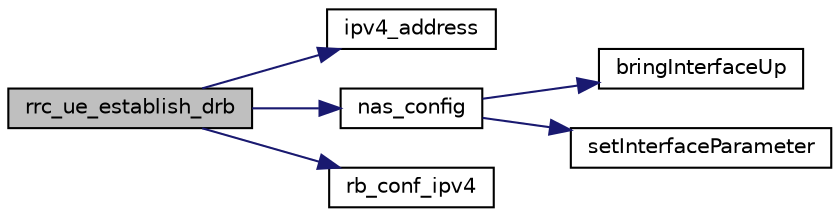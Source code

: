 digraph "rrc_ue_establish_drb"
{
 // LATEX_PDF_SIZE
  edge [fontname="Helvetica",fontsize="10",labelfontname="Helvetica",labelfontsize="10"];
  node [fontname="Helvetica",fontsize="10",shape=record];
  rankdir="LR";
  Node1 [label="rrc_ue_establish_drb",height=0.2,width=0.4,color="black", fillcolor="grey75", style="filled", fontcolor="black",tooltip="Establish a DRB according to DRB_ToAddMod structure."];
  Node1 -> Node2 [color="midnightblue",fontsize="10",style="solid",fontname="Helvetica"];
  Node2 [label="ipv4_address",height=0.2,width=0.4,color="black", fillcolor="white", style="filled",URL="$nas__config_8h.html#ab3395d5cf9f94c424d4a8a340fe30187",tooltip=" "];
  Node1 -> Node3 [color="midnightblue",fontsize="10",style="solid",fontname="Helvetica"];
  Node3 [label="nas_config",height=0.2,width=0.4,color="black", fillcolor="white", style="filled",URL="$nas__config_8c.html#a207b32fb79c4d143d370055cd440f200",tooltip=" "];
  Node3 -> Node4 [color="midnightblue",fontsize="10",style="solid",fontname="Helvetica"];
  Node4 [label="bringInterfaceUp",height=0.2,width=0.4,color="black", fillcolor="white", style="filled",URL="$nas__config_8c.html#a6617f68f80470eca149d875b10175145",tooltip=" "];
  Node3 -> Node5 [color="midnightblue",fontsize="10",style="solid",fontname="Helvetica"];
  Node5 [label="setInterfaceParameter",height=0.2,width=0.4,color="black", fillcolor="white", style="filled",URL="$nas__config_8c.html#aa4fc84d1d882eec687c51ce2ccd49064",tooltip="This function sets an genneric interface parameter (SIOCSIFADDR, SIOCSIFNETMASK, SIOCSIFBRDADDR,..."];
  Node1 -> Node6 [color="midnightblue",fontsize="10",style="solid",fontname="Helvetica"];
  Node6 [label="rb_conf_ipv4",height=0.2,width=0.4,color="black", fillcolor="white", style="filled",URL="$nas__config_8h.html#a01d9c9d2f030abf1914f0c617a3e7203",tooltip=" "];
}
